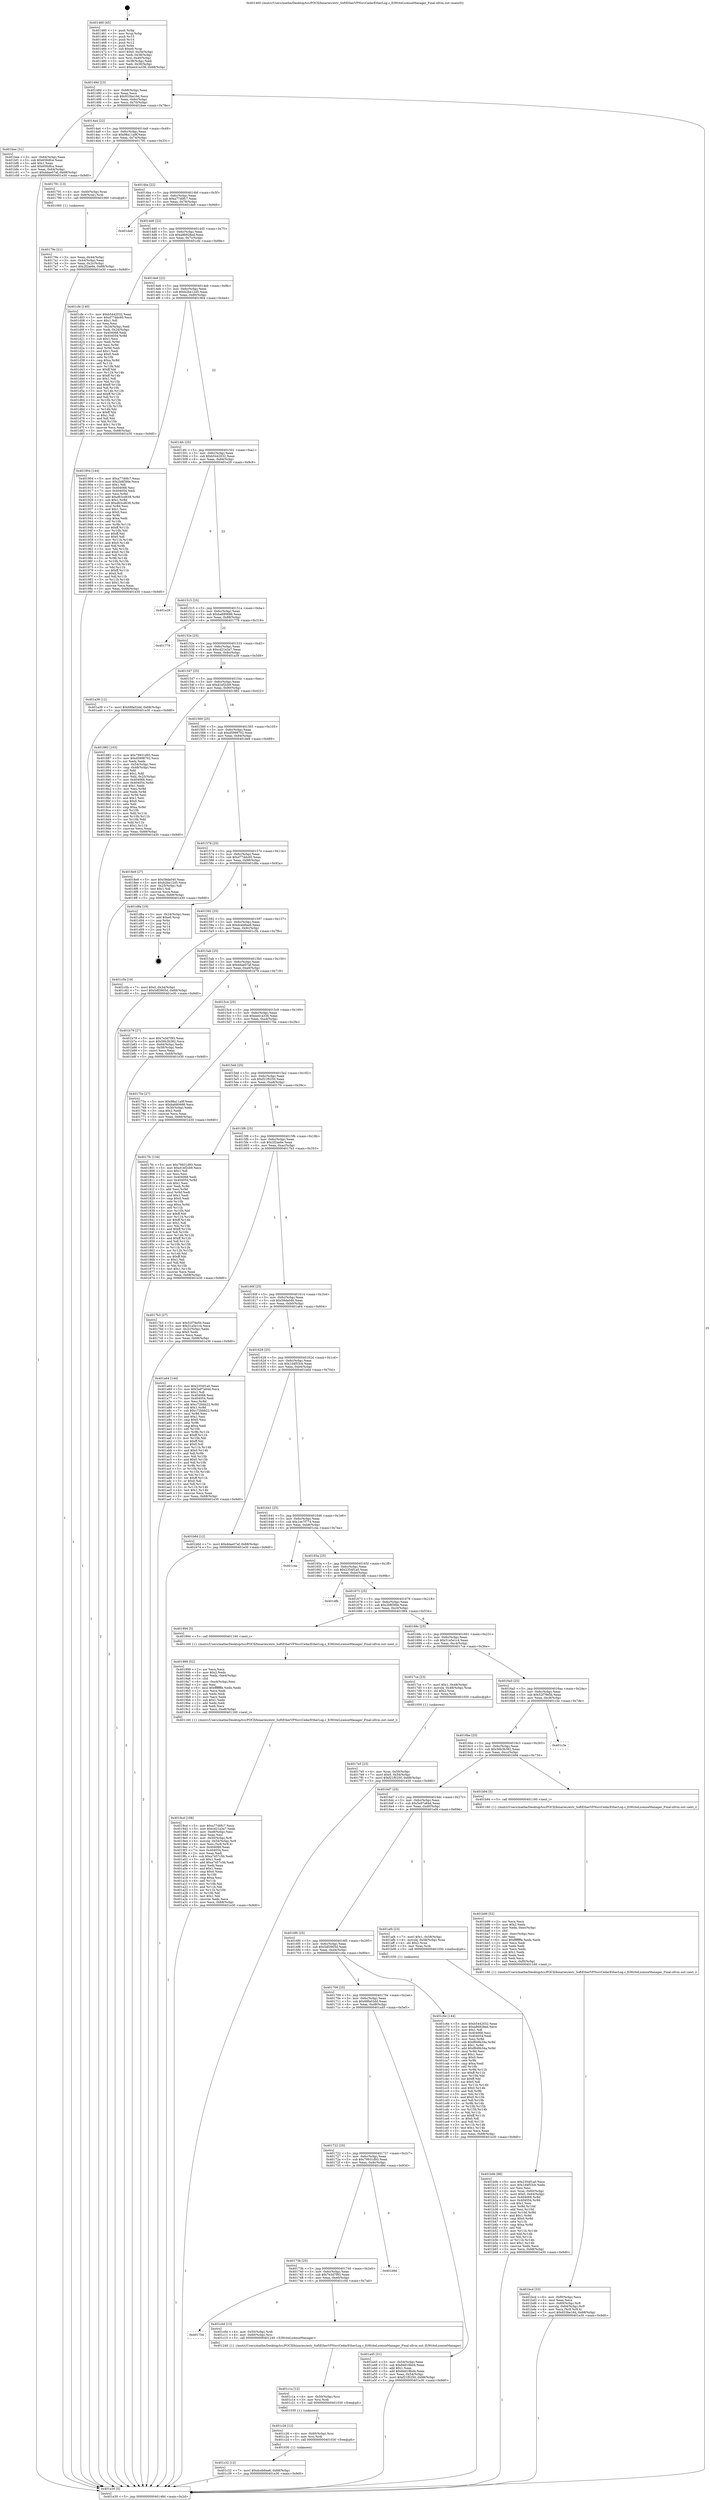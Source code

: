 digraph "0x401460" {
  label = "0x401460 (/mnt/c/Users/mathe/Desktop/tcc/POCII/binaries/extr_SoftEtherVPNsrcCedarEtherLog.c_EiWriteLicenseManager_Final-ollvm.out::main(0))"
  labelloc = "t"
  node[shape=record]

  Entry [label="",width=0.3,height=0.3,shape=circle,fillcolor=black,style=filled]
  "0x40148d" [label="{
     0x40148d [23]\l
     | [instrs]\l
     &nbsp;&nbsp;0x40148d \<+3\>: mov -0x68(%rbp),%eax\l
     &nbsp;&nbsp;0x401490 \<+2\>: mov %eax,%ecx\l
     &nbsp;&nbsp;0x401492 \<+6\>: sub $0x933be16d,%ecx\l
     &nbsp;&nbsp;0x401498 \<+3\>: mov %eax,-0x6c(%rbp)\l
     &nbsp;&nbsp;0x40149b \<+3\>: mov %ecx,-0x70(%rbp)\l
     &nbsp;&nbsp;0x40149e \<+6\>: je 0000000000401bee \<main+0x78e\>\l
  }"]
  "0x401bee" [label="{
     0x401bee [31]\l
     | [instrs]\l
     &nbsp;&nbsp;0x401bee \<+3\>: mov -0x64(%rbp),%eax\l
     &nbsp;&nbsp;0x401bf1 \<+5\>: sub $0x656dfce,%eax\l
     &nbsp;&nbsp;0x401bf6 \<+3\>: add $0x1,%eax\l
     &nbsp;&nbsp;0x401bf9 \<+5\>: add $0x656dfce,%eax\l
     &nbsp;&nbsp;0x401bfe \<+3\>: mov %eax,-0x64(%rbp)\l
     &nbsp;&nbsp;0x401c01 \<+7\>: movl $0xddae07af,-0x68(%rbp)\l
     &nbsp;&nbsp;0x401c08 \<+5\>: jmp 0000000000401e30 \<main+0x9d0\>\l
  }"]
  "0x4014a4" [label="{
     0x4014a4 [22]\l
     | [instrs]\l
     &nbsp;&nbsp;0x4014a4 \<+5\>: jmp 00000000004014a9 \<main+0x49\>\l
     &nbsp;&nbsp;0x4014a9 \<+3\>: mov -0x6c(%rbp),%eax\l
     &nbsp;&nbsp;0x4014ac \<+5\>: sub $0x98a11a9f,%eax\l
     &nbsp;&nbsp;0x4014b1 \<+3\>: mov %eax,-0x74(%rbp)\l
     &nbsp;&nbsp;0x4014b4 \<+6\>: je 0000000000401791 \<main+0x331\>\l
  }"]
  Exit [label="",width=0.3,height=0.3,shape=circle,fillcolor=black,style=filled,peripheries=2]
  "0x401791" [label="{
     0x401791 [13]\l
     | [instrs]\l
     &nbsp;&nbsp;0x401791 \<+4\>: mov -0x40(%rbp),%rax\l
     &nbsp;&nbsp;0x401795 \<+4\>: mov 0x8(%rax),%rdi\l
     &nbsp;&nbsp;0x401799 \<+5\>: call 0000000000401060 \<atoi@plt\>\l
     | [calls]\l
     &nbsp;&nbsp;0x401060 \{1\} (unknown)\l
  }"]
  "0x4014ba" [label="{
     0x4014ba [22]\l
     | [instrs]\l
     &nbsp;&nbsp;0x4014ba \<+5\>: jmp 00000000004014bf \<main+0x5f\>\l
     &nbsp;&nbsp;0x4014bf \<+3\>: mov -0x6c(%rbp),%eax\l
     &nbsp;&nbsp;0x4014c2 \<+5\>: sub $0xa77d0fc7,%eax\l
     &nbsp;&nbsp;0x4014c7 \<+3\>: mov %eax,-0x78(%rbp)\l
     &nbsp;&nbsp;0x4014ca \<+6\>: je 0000000000401da9 \<main+0x949\>\l
  }"]
  "0x401c32" [label="{
     0x401c32 [12]\l
     | [instrs]\l
     &nbsp;&nbsp;0x401c32 \<+7\>: movl $0xdceb6ea6,-0x68(%rbp)\l
     &nbsp;&nbsp;0x401c39 \<+5\>: jmp 0000000000401e30 \<main+0x9d0\>\l
  }"]
  "0x401da9" [label="{
     0x401da9\l
  }", style=dashed]
  "0x4014d0" [label="{
     0x4014d0 [22]\l
     | [instrs]\l
     &nbsp;&nbsp;0x4014d0 \<+5\>: jmp 00000000004014d5 \<main+0x75\>\l
     &nbsp;&nbsp;0x4014d5 \<+3\>: mov -0x6c(%rbp),%eax\l
     &nbsp;&nbsp;0x4014d8 \<+5\>: sub $0xa86928ed,%eax\l
     &nbsp;&nbsp;0x4014dd \<+3\>: mov %eax,-0x7c(%rbp)\l
     &nbsp;&nbsp;0x4014e0 \<+6\>: je 0000000000401cfe \<main+0x89e\>\l
  }"]
  "0x401c26" [label="{
     0x401c26 [12]\l
     | [instrs]\l
     &nbsp;&nbsp;0x401c26 \<+4\>: mov -0x60(%rbp),%rsi\l
     &nbsp;&nbsp;0x401c2a \<+3\>: mov %rsi,%rdi\l
     &nbsp;&nbsp;0x401c2d \<+5\>: call 0000000000401030 \<free@plt\>\l
     | [calls]\l
     &nbsp;&nbsp;0x401030 \{1\} (unknown)\l
  }"]
  "0x401cfe" [label="{
     0x401cfe [140]\l
     | [instrs]\l
     &nbsp;&nbsp;0x401cfe \<+5\>: mov $0xb5442032,%eax\l
     &nbsp;&nbsp;0x401d03 \<+5\>: mov $0xd77ddc60,%ecx\l
     &nbsp;&nbsp;0x401d08 \<+2\>: mov $0x1,%dl\l
     &nbsp;&nbsp;0x401d0a \<+2\>: xor %esi,%esi\l
     &nbsp;&nbsp;0x401d0c \<+3\>: mov -0x34(%rbp),%edi\l
     &nbsp;&nbsp;0x401d0f \<+3\>: mov %edi,-0x24(%rbp)\l
     &nbsp;&nbsp;0x401d12 \<+7\>: mov 0x404068,%edi\l
     &nbsp;&nbsp;0x401d19 \<+8\>: mov 0x404054,%r8d\l
     &nbsp;&nbsp;0x401d21 \<+3\>: sub $0x1,%esi\l
     &nbsp;&nbsp;0x401d24 \<+3\>: mov %edi,%r9d\l
     &nbsp;&nbsp;0x401d27 \<+3\>: add %esi,%r9d\l
     &nbsp;&nbsp;0x401d2a \<+4\>: imul %r9d,%edi\l
     &nbsp;&nbsp;0x401d2e \<+3\>: and $0x1,%edi\l
     &nbsp;&nbsp;0x401d31 \<+3\>: cmp $0x0,%edi\l
     &nbsp;&nbsp;0x401d34 \<+4\>: sete %r10b\l
     &nbsp;&nbsp;0x401d38 \<+4\>: cmp $0xa,%r8d\l
     &nbsp;&nbsp;0x401d3c \<+4\>: setl %r11b\l
     &nbsp;&nbsp;0x401d40 \<+3\>: mov %r10b,%bl\l
     &nbsp;&nbsp;0x401d43 \<+3\>: xor $0xff,%bl\l
     &nbsp;&nbsp;0x401d46 \<+3\>: mov %r11b,%r14b\l
     &nbsp;&nbsp;0x401d49 \<+4\>: xor $0xff,%r14b\l
     &nbsp;&nbsp;0x401d4d \<+3\>: xor $0x1,%dl\l
     &nbsp;&nbsp;0x401d50 \<+3\>: mov %bl,%r15b\l
     &nbsp;&nbsp;0x401d53 \<+4\>: and $0xff,%r15b\l
     &nbsp;&nbsp;0x401d57 \<+3\>: and %dl,%r10b\l
     &nbsp;&nbsp;0x401d5a \<+3\>: mov %r14b,%r12b\l
     &nbsp;&nbsp;0x401d5d \<+4\>: and $0xff,%r12b\l
     &nbsp;&nbsp;0x401d61 \<+3\>: and %dl,%r11b\l
     &nbsp;&nbsp;0x401d64 \<+3\>: or %r10b,%r15b\l
     &nbsp;&nbsp;0x401d67 \<+3\>: or %r11b,%r12b\l
     &nbsp;&nbsp;0x401d6a \<+3\>: xor %r12b,%r15b\l
     &nbsp;&nbsp;0x401d6d \<+3\>: or %r14b,%bl\l
     &nbsp;&nbsp;0x401d70 \<+3\>: xor $0xff,%bl\l
     &nbsp;&nbsp;0x401d73 \<+3\>: or $0x1,%dl\l
     &nbsp;&nbsp;0x401d76 \<+2\>: and %dl,%bl\l
     &nbsp;&nbsp;0x401d78 \<+3\>: or %bl,%r15b\l
     &nbsp;&nbsp;0x401d7b \<+4\>: test $0x1,%r15b\l
     &nbsp;&nbsp;0x401d7f \<+3\>: cmovne %ecx,%eax\l
     &nbsp;&nbsp;0x401d82 \<+3\>: mov %eax,-0x68(%rbp)\l
     &nbsp;&nbsp;0x401d85 \<+5\>: jmp 0000000000401e30 \<main+0x9d0\>\l
  }"]
  "0x4014e6" [label="{
     0x4014e6 [22]\l
     | [instrs]\l
     &nbsp;&nbsp;0x4014e6 \<+5\>: jmp 00000000004014eb \<main+0x8b\>\l
     &nbsp;&nbsp;0x4014eb \<+3\>: mov -0x6c(%rbp),%eax\l
     &nbsp;&nbsp;0x4014ee \<+5\>: sub $0xb2be12d5,%eax\l
     &nbsp;&nbsp;0x4014f3 \<+3\>: mov %eax,-0x80(%rbp)\l
     &nbsp;&nbsp;0x4014f6 \<+6\>: je 0000000000401904 \<main+0x4a4\>\l
  }"]
  "0x401c1a" [label="{
     0x401c1a [12]\l
     | [instrs]\l
     &nbsp;&nbsp;0x401c1a \<+4\>: mov -0x50(%rbp),%rsi\l
     &nbsp;&nbsp;0x401c1e \<+3\>: mov %rsi,%rdi\l
     &nbsp;&nbsp;0x401c21 \<+5\>: call 0000000000401030 \<free@plt\>\l
     | [calls]\l
     &nbsp;&nbsp;0x401030 \{1\} (unknown)\l
  }"]
  "0x401904" [label="{
     0x401904 [144]\l
     | [instrs]\l
     &nbsp;&nbsp;0x401904 \<+5\>: mov $0xa77d0fc7,%eax\l
     &nbsp;&nbsp;0x401909 \<+5\>: mov $0x2b8f3fde,%ecx\l
     &nbsp;&nbsp;0x40190e \<+2\>: mov $0x1,%dl\l
     &nbsp;&nbsp;0x401910 \<+7\>: mov 0x404068,%esi\l
     &nbsp;&nbsp;0x401917 \<+7\>: mov 0x404054,%edi\l
     &nbsp;&nbsp;0x40191e \<+3\>: mov %esi,%r8d\l
     &nbsp;&nbsp;0x401921 \<+7\>: add $0xd63cd638,%r8d\l
     &nbsp;&nbsp;0x401928 \<+4\>: sub $0x1,%r8d\l
     &nbsp;&nbsp;0x40192c \<+7\>: sub $0xd63cd638,%r8d\l
     &nbsp;&nbsp;0x401933 \<+4\>: imul %r8d,%esi\l
     &nbsp;&nbsp;0x401937 \<+3\>: and $0x1,%esi\l
     &nbsp;&nbsp;0x40193a \<+3\>: cmp $0x0,%esi\l
     &nbsp;&nbsp;0x40193d \<+4\>: sete %r9b\l
     &nbsp;&nbsp;0x401941 \<+3\>: cmp $0xa,%edi\l
     &nbsp;&nbsp;0x401944 \<+4\>: setl %r10b\l
     &nbsp;&nbsp;0x401948 \<+3\>: mov %r9b,%r11b\l
     &nbsp;&nbsp;0x40194b \<+4\>: xor $0xff,%r11b\l
     &nbsp;&nbsp;0x40194f \<+3\>: mov %r10b,%bl\l
     &nbsp;&nbsp;0x401952 \<+3\>: xor $0xff,%bl\l
     &nbsp;&nbsp;0x401955 \<+3\>: xor $0x0,%dl\l
     &nbsp;&nbsp;0x401958 \<+3\>: mov %r11b,%r14b\l
     &nbsp;&nbsp;0x40195b \<+4\>: and $0x0,%r14b\l
     &nbsp;&nbsp;0x40195f \<+3\>: and %dl,%r9b\l
     &nbsp;&nbsp;0x401962 \<+3\>: mov %bl,%r15b\l
     &nbsp;&nbsp;0x401965 \<+4\>: and $0x0,%r15b\l
     &nbsp;&nbsp;0x401969 \<+3\>: and %dl,%r10b\l
     &nbsp;&nbsp;0x40196c \<+3\>: or %r9b,%r14b\l
     &nbsp;&nbsp;0x40196f \<+3\>: or %r10b,%r15b\l
     &nbsp;&nbsp;0x401972 \<+3\>: xor %r15b,%r14b\l
     &nbsp;&nbsp;0x401975 \<+3\>: or %bl,%r11b\l
     &nbsp;&nbsp;0x401978 \<+4\>: xor $0xff,%r11b\l
     &nbsp;&nbsp;0x40197c \<+3\>: or $0x0,%dl\l
     &nbsp;&nbsp;0x40197f \<+3\>: and %dl,%r11b\l
     &nbsp;&nbsp;0x401982 \<+3\>: or %r11b,%r14b\l
     &nbsp;&nbsp;0x401985 \<+4\>: test $0x1,%r14b\l
     &nbsp;&nbsp;0x401989 \<+3\>: cmovne %ecx,%eax\l
     &nbsp;&nbsp;0x40198c \<+3\>: mov %eax,-0x68(%rbp)\l
     &nbsp;&nbsp;0x40198f \<+5\>: jmp 0000000000401e30 \<main+0x9d0\>\l
  }"]
  "0x4014fc" [label="{
     0x4014fc [25]\l
     | [instrs]\l
     &nbsp;&nbsp;0x4014fc \<+5\>: jmp 0000000000401501 \<main+0xa1\>\l
     &nbsp;&nbsp;0x401501 \<+3\>: mov -0x6c(%rbp),%eax\l
     &nbsp;&nbsp;0x401504 \<+5\>: sub $0xb5442032,%eax\l
     &nbsp;&nbsp;0x401509 \<+6\>: mov %eax,-0x84(%rbp)\l
     &nbsp;&nbsp;0x40150f \<+6\>: je 0000000000401e29 \<main+0x9c9\>\l
  }"]
  "0x401754" [label="{
     0x401754\l
  }", style=dashed]
  "0x401e29" [label="{
     0x401e29\l
  }", style=dashed]
  "0x401515" [label="{
     0x401515 [25]\l
     | [instrs]\l
     &nbsp;&nbsp;0x401515 \<+5\>: jmp 000000000040151a \<main+0xba\>\l
     &nbsp;&nbsp;0x40151a \<+3\>: mov -0x6c(%rbp),%eax\l
     &nbsp;&nbsp;0x40151d \<+5\>: sub $0xba680686,%eax\l
     &nbsp;&nbsp;0x401522 \<+6\>: mov %eax,-0x88(%rbp)\l
     &nbsp;&nbsp;0x401528 \<+6\>: je 0000000000401779 \<main+0x319\>\l
  }"]
  "0x401c0d" [label="{
     0x401c0d [13]\l
     | [instrs]\l
     &nbsp;&nbsp;0x401c0d \<+4\>: mov -0x50(%rbp),%rdi\l
     &nbsp;&nbsp;0x401c11 \<+4\>: mov -0x60(%rbp),%rsi\l
     &nbsp;&nbsp;0x401c15 \<+5\>: call 0000000000401240 \<EiWriteLicenseManager\>\l
     | [calls]\l
     &nbsp;&nbsp;0x401240 \{1\} (/mnt/c/Users/mathe/Desktop/tcc/POCII/binaries/extr_SoftEtherVPNsrcCedarEtherLog.c_EiWriteLicenseManager_Final-ollvm.out::EiWriteLicenseManager)\l
  }"]
  "0x401779" [label="{
     0x401779\l
  }", style=dashed]
  "0x40152e" [label="{
     0x40152e [25]\l
     | [instrs]\l
     &nbsp;&nbsp;0x40152e \<+5\>: jmp 0000000000401533 \<main+0xd3\>\l
     &nbsp;&nbsp;0x401533 \<+3\>: mov -0x6c(%rbp),%eax\l
     &nbsp;&nbsp;0x401536 \<+5\>: sub $0xcd21a3a7,%eax\l
     &nbsp;&nbsp;0x40153b \<+6\>: mov %eax,-0x8c(%rbp)\l
     &nbsp;&nbsp;0x401541 \<+6\>: je 0000000000401a39 \<main+0x5d9\>\l
  }"]
  "0x40173b" [label="{
     0x40173b [25]\l
     | [instrs]\l
     &nbsp;&nbsp;0x40173b \<+5\>: jmp 0000000000401740 \<main+0x2e0\>\l
     &nbsp;&nbsp;0x401740 \<+3\>: mov -0x6c(%rbp),%eax\l
     &nbsp;&nbsp;0x401743 \<+5\>: sub $0x7e3d7f93,%eax\l
     &nbsp;&nbsp;0x401748 \<+6\>: mov %eax,-0xe0(%rbp)\l
     &nbsp;&nbsp;0x40174e \<+6\>: je 0000000000401c0d \<main+0x7ad\>\l
  }"]
  "0x401a39" [label="{
     0x401a39 [12]\l
     | [instrs]\l
     &nbsp;&nbsp;0x401a39 \<+7\>: movl $0x68fa02dd,-0x68(%rbp)\l
     &nbsp;&nbsp;0x401a40 \<+5\>: jmp 0000000000401e30 \<main+0x9d0\>\l
  }"]
  "0x401547" [label="{
     0x401547 [25]\l
     | [instrs]\l
     &nbsp;&nbsp;0x401547 \<+5\>: jmp 000000000040154c \<main+0xec\>\l
     &nbsp;&nbsp;0x40154c \<+3\>: mov -0x6c(%rbp),%eax\l
     &nbsp;&nbsp;0x40154f \<+5\>: sub $0xd1ef2cb9,%eax\l
     &nbsp;&nbsp;0x401554 \<+6\>: mov %eax,-0x90(%rbp)\l
     &nbsp;&nbsp;0x40155a \<+6\>: je 0000000000401882 \<main+0x422\>\l
  }"]
  "0x401d9d" [label="{
     0x401d9d\l
  }", style=dashed]
  "0x401882" [label="{
     0x401882 [103]\l
     | [instrs]\l
     &nbsp;&nbsp;0x401882 \<+5\>: mov $0x79931d93,%eax\l
     &nbsp;&nbsp;0x401887 \<+5\>: mov $0xd5998702,%ecx\l
     &nbsp;&nbsp;0x40188c \<+2\>: xor %edx,%edx\l
     &nbsp;&nbsp;0x40188e \<+3\>: mov -0x54(%rbp),%esi\l
     &nbsp;&nbsp;0x401891 \<+3\>: cmp -0x48(%rbp),%esi\l
     &nbsp;&nbsp;0x401894 \<+4\>: setl %dil\l
     &nbsp;&nbsp;0x401898 \<+4\>: and $0x1,%dil\l
     &nbsp;&nbsp;0x40189c \<+4\>: mov %dil,-0x25(%rbp)\l
     &nbsp;&nbsp;0x4018a0 \<+7\>: mov 0x404068,%esi\l
     &nbsp;&nbsp;0x4018a7 \<+8\>: mov 0x404054,%r8d\l
     &nbsp;&nbsp;0x4018af \<+3\>: sub $0x1,%edx\l
     &nbsp;&nbsp;0x4018b2 \<+3\>: mov %esi,%r9d\l
     &nbsp;&nbsp;0x4018b5 \<+3\>: add %edx,%r9d\l
     &nbsp;&nbsp;0x4018b8 \<+4\>: imul %r9d,%esi\l
     &nbsp;&nbsp;0x4018bc \<+3\>: and $0x1,%esi\l
     &nbsp;&nbsp;0x4018bf \<+3\>: cmp $0x0,%esi\l
     &nbsp;&nbsp;0x4018c2 \<+4\>: sete %dil\l
     &nbsp;&nbsp;0x4018c6 \<+4\>: cmp $0xa,%r8d\l
     &nbsp;&nbsp;0x4018ca \<+4\>: setl %r10b\l
     &nbsp;&nbsp;0x4018ce \<+3\>: mov %dil,%r11b\l
     &nbsp;&nbsp;0x4018d1 \<+3\>: and %r10b,%r11b\l
     &nbsp;&nbsp;0x4018d4 \<+3\>: xor %r10b,%dil\l
     &nbsp;&nbsp;0x4018d7 \<+3\>: or %dil,%r11b\l
     &nbsp;&nbsp;0x4018da \<+4\>: test $0x1,%r11b\l
     &nbsp;&nbsp;0x4018de \<+3\>: cmovne %ecx,%eax\l
     &nbsp;&nbsp;0x4018e1 \<+3\>: mov %eax,-0x68(%rbp)\l
     &nbsp;&nbsp;0x4018e4 \<+5\>: jmp 0000000000401e30 \<main+0x9d0\>\l
  }"]
  "0x401560" [label="{
     0x401560 [25]\l
     | [instrs]\l
     &nbsp;&nbsp;0x401560 \<+5\>: jmp 0000000000401565 \<main+0x105\>\l
     &nbsp;&nbsp;0x401565 \<+3\>: mov -0x6c(%rbp),%eax\l
     &nbsp;&nbsp;0x401568 \<+5\>: sub $0xd5998702,%eax\l
     &nbsp;&nbsp;0x40156d \<+6\>: mov %eax,-0x94(%rbp)\l
     &nbsp;&nbsp;0x401573 \<+6\>: je 00000000004018e9 \<main+0x489\>\l
  }"]
  "0x401bcd" [label="{
     0x401bcd [33]\l
     | [instrs]\l
     &nbsp;&nbsp;0x401bcd \<+6\>: mov -0xf0(%rbp),%ecx\l
     &nbsp;&nbsp;0x401bd3 \<+3\>: imul %eax,%ecx\l
     &nbsp;&nbsp;0x401bd6 \<+4\>: mov -0x60(%rbp),%r8\l
     &nbsp;&nbsp;0x401bda \<+4\>: movslq -0x64(%rbp),%r9\l
     &nbsp;&nbsp;0x401bde \<+4\>: mov %ecx,(%r8,%r9,4)\l
     &nbsp;&nbsp;0x401be2 \<+7\>: movl $0x933be16d,-0x68(%rbp)\l
     &nbsp;&nbsp;0x401be9 \<+5\>: jmp 0000000000401e30 \<main+0x9d0\>\l
  }"]
  "0x4018e9" [label="{
     0x4018e9 [27]\l
     | [instrs]\l
     &nbsp;&nbsp;0x4018e9 \<+5\>: mov $0x58da040,%eax\l
     &nbsp;&nbsp;0x4018ee \<+5\>: mov $0xb2be12d5,%ecx\l
     &nbsp;&nbsp;0x4018f3 \<+3\>: mov -0x25(%rbp),%dl\l
     &nbsp;&nbsp;0x4018f6 \<+3\>: test $0x1,%dl\l
     &nbsp;&nbsp;0x4018f9 \<+3\>: cmovne %ecx,%eax\l
     &nbsp;&nbsp;0x4018fc \<+3\>: mov %eax,-0x68(%rbp)\l
     &nbsp;&nbsp;0x4018ff \<+5\>: jmp 0000000000401e30 \<main+0x9d0\>\l
  }"]
  "0x401579" [label="{
     0x401579 [25]\l
     | [instrs]\l
     &nbsp;&nbsp;0x401579 \<+5\>: jmp 000000000040157e \<main+0x11e\>\l
     &nbsp;&nbsp;0x40157e \<+3\>: mov -0x6c(%rbp),%eax\l
     &nbsp;&nbsp;0x401581 \<+5\>: sub $0xd77ddc60,%eax\l
     &nbsp;&nbsp;0x401586 \<+6\>: mov %eax,-0x98(%rbp)\l
     &nbsp;&nbsp;0x40158c \<+6\>: je 0000000000401d8a \<main+0x92a\>\l
  }"]
  "0x401b99" [label="{
     0x401b99 [52]\l
     | [instrs]\l
     &nbsp;&nbsp;0x401b99 \<+2\>: xor %ecx,%ecx\l
     &nbsp;&nbsp;0x401b9b \<+5\>: mov $0x2,%edx\l
     &nbsp;&nbsp;0x401ba0 \<+6\>: mov %edx,-0xec(%rbp)\l
     &nbsp;&nbsp;0x401ba6 \<+1\>: cltd\l
     &nbsp;&nbsp;0x401ba7 \<+6\>: mov -0xec(%rbp),%esi\l
     &nbsp;&nbsp;0x401bad \<+2\>: idiv %esi\l
     &nbsp;&nbsp;0x401baf \<+6\>: imul $0xfffffffe,%edx,%edx\l
     &nbsp;&nbsp;0x401bb5 \<+2\>: mov %ecx,%edi\l
     &nbsp;&nbsp;0x401bb7 \<+2\>: sub %edx,%edi\l
     &nbsp;&nbsp;0x401bb9 \<+2\>: mov %ecx,%edx\l
     &nbsp;&nbsp;0x401bbb \<+3\>: sub $0x1,%edx\l
     &nbsp;&nbsp;0x401bbe \<+2\>: add %edx,%edi\l
     &nbsp;&nbsp;0x401bc0 \<+2\>: sub %edi,%ecx\l
     &nbsp;&nbsp;0x401bc2 \<+6\>: mov %ecx,-0xf0(%rbp)\l
     &nbsp;&nbsp;0x401bc8 \<+5\>: call 0000000000401160 \<next_i\>\l
     | [calls]\l
     &nbsp;&nbsp;0x401160 \{1\} (/mnt/c/Users/mathe/Desktop/tcc/POCII/binaries/extr_SoftEtherVPNsrcCedarEtherLog.c_EiWriteLicenseManager_Final-ollvm.out::next_i)\l
  }"]
  "0x401d8a" [label="{
     0x401d8a [19]\l
     | [instrs]\l
     &nbsp;&nbsp;0x401d8a \<+3\>: mov -0x24(%rbp),%eax\l
     &nbsp;&nbsp;0x401d8d \<+7\>: add $0xe0,%rsp\l
     &nbsp;&nbsp;0x401d94 \<+1\>: pop %rbx\l
     &nbsp;&nbsp;0x401d95 \<+2\>: pop %r12\l
     &nbsp;&nbsp;0x401d97 \<+2\>: pop %r14\l
     &nbsp;&nbsp;0x401d99 \<+2\>: pop %r15\l
     &nbsp;&nbsp;0x401d9b \<+1\>: pop %rbp\l
     &nbsp;&nbsp;0x401d9c \<+1\>: ret\l
  }"]
  "0x401592" [label="{
     0x401592 [25]\l
     | [instrs]\l
     &nbsp;&nbsp;0x401592 \<+5\>: jmp 0000000000401597 \<main+0x137\>\l
     &nbsp;&nbsp;0x401597 \<+3\>: mov -0x6c(%rbp),%eax\l
     &nbsp;&nbsp;0x40159a \<+5\>: sub $0xdceb6ea6,%eax\l
     &nbsp;&nbsp;0x40159f \<+6\>: mov %eax,-0x9c(%rbp)\l
     &nbsp;&nbsp;0x4015a5 \<+6\>: je 0000000000401c5b \<main+0x7fb\>\l
  }"]
  "0x401b0b" [label="{
     0x401b0b [98]\l
     | [instrs]\l
     &nbsp;&nbsp;0x401b0b \<+5\>: mov $0x2354f1a0,%ecx\l
     &nbsp;&nbsp;0x401b10 \<+5\>: mov $0x1d4f53cb,%edx\l
     &nbsp;&nbsp;0x401b15 \<+2\>: xor %esi,%esi\l
     &nbsp;&nbsp;0x401b17 \<+4\>: mov %rax,-0x60(%rbp)\l
     &nbsp;&nbsp;0x401b1b \<+7\>: movl $0x0,-0x64(%rbp)\l
     &nbsp;&nbsp;0x401b22 \<+8\>: mov 0x404068,%r8d\l
     &nbsp;&nbsp;0x401b2a \<+8\>: mov 0x404054,%r9d\l
     &nbsp;&nbsp;0x401b32 \<+3\>: sub $0x1,%esi\l
     &nbsp;&nbsp;0x401b35 \<+3\>: mov %r8d,%r10d\l
     &nbsp;&nbsp;0x401b38 \<+3\>: add %esi,%r10d\l
     &nbsp;&nbsp;0x401b3b \<+4\>: imul %r10d,%r8d\l
     &nbsp;&nbsp;0x401b3f \<+4\>: and $0x1,%r8d\l
     &nbsp;&nbsp;0x401b43 \<+4\>: cmp $0x0,%r8d\l
     &nbsp;&nbsp;0x401b47 \<+4\>: sete %r11b\l
     &nbsp;&nbsp;0x401b4b \<+4\>: cmp $0xa,%r9d\l
     &nbsp;&nbsp;0x401b4f \<+3\>: setl %bl\l
     &nbsp;&nbsp;0x401b52 \<+3\>: mov %r11b,%r14b\l
     &nbsp;&nbsp;0x401b55 \<+3\>: and %bl,%r14b\l
     &nbsp;&nbsp;0x401b58 \<+3\>: xor %bl,%r11b\l
     &nbsp;&nbsp;0x401b5b \<+3\>: or %r11b,%r14b\l
     &nbsp;&nbsp;0x401b5e \<+4\>: test $0x1,%r14b\l
     &nbsp;&nbsp;0x401b62 \<+3\>: cmovne %edx,%ecx\l
     &nbsp;&nbsp;0x401b65 \<+3\>: mov %ecx,-0x68(%rbp)\l
     &nbsp;&nbsp;0x401b68 \<+5\>: jmp 0000000000401e30 \<main+0x9d0\>\l
  }"]
  "0x401c5b" [label="{
     0x401c5b [19]\l
     | [instrs]\l
     &nbsp;&nbsp;0x401c5b \<+7\>: movl $0x0,-0x34(%rbp)\l
     &nbsp;&nbsp;0x401c62 \<+7\>: movl $0x5df3905d,-0x68(%rbp)\l
     &nbsp;&nbsp;0x401c69 \<+5\>: jmp 0000000000401e30 \<main+0x9d0\>\l
  }"]
  "0x4015ab" [label="{
     0x4015ab [25]\l
     | [instrs]\l
     &nbsp;&nbsp;0x4015ab \<+5\>: jmp 00000000004015b0 \<main+0x150\>\l
     &nbsp;&nbsp;0x4015b0 \<+3\>: mov -0x6c(%rbp),%eax\l
     &nbsp;&nbsp;0x4015b3 \<+5\>: sub $0xddae07af,%eax\l
     &nbsp;&nbsp;0x4015b8 \<+6\>: mov %eax,-0xa0(%rbp)\l
     &nbsp;&nbsp;0x4015be \<+6\>: je 0000000000401b79 \<main+0x719\>\l
  }"]
  "0x401722" [label="{
     0x401722 [25]\l
     | [instrs]\l
     &nbsp;&nbsp;0x401722 \<+5\>: jmp 0000000000401727 \<main+0x2c7\>\l
     &nbsp;&nbsp;0x401727 \<+3\>: mov -0x6c(%rbp),%eax\l
     &nbsp;&nbsp;0x40172a \<+5\>: sub $0x79931d93,%eax\l
     &nbsp;&nbsp;0x40172f \<+6\>: mov %eax,-0xdc(%rbp)\l
     &nbsp;&nbsp;0x401735 \<+6\>: je 0000000000401d9d \<main+0x93d\>\l
  }"]
  "0x401b79" [label="{
     0x401b79 [27]\l
     | [instrs]\l
     &nbsp;&nbsp;0x401b79 \<+5\>: mov $0x7e3d7f93,%eax\l
     &nbsp;&nbsp;0x401b7e \<+5\>: mov $0x56b3b382,%ecx\l
     &nbsp;&nbsp;0x401b83 \<+3\>: mov -0x64(%rbp),%edx\l
     &nbsp;&nbsp;0x401b86 \<+3\>: cmp -0x58(%rbp),%edx\l
     &nbsp;&nbsp;0x401b89 \<+3\>: cmovl %ecx,%eax\l
     &nbsp;&nbsp;0x401b8c \<+3\>: mov %eax,-0x68(%rbp)\l
     &nbsp;&nbsp;0x401b8f \<+5\>: jmp 0000000000401e30 \<main+0x9d0\>\l
  }"]
  "0x4015c4" [label="{
     0x4015c4 [25]\l
     | [instrs]\l
     &nbsp;&nbsp;0x4015c4 \<+5\>: jmp 00000000004015c9 \<main+0x169\>\l
     &nbsp;&nbsp;0x4015c9 \<+3\>: mov -0x6c(%rbp),%eax\l
     &nbsp;&nbsp;0x4015cc \<+5\>: sub $0xee41a336,%eax\l
     &nbsp;&nbsp;0x4015d1 \<+6\>: mov %eax,-0xa4(%rbp)\l
     &nbsp;&nbsp;0x4015d7 \<+6\>: je 000000000040175e \<main+0x2fe\>\l
  }"]
  "0x401a45" [label="{
     0x401a45 [31]\l
     | [instrs]\l
     &nbsp;&nbsp;0x401a45 \<+3\>: mov -0x54(%rbp),%eax\l
     &nbsp;&nbsp;0x401a48 \<+5\>: sub $0x8dd18bd4,%eax\l
     &nbsp;&nbsp;0x401a4d \<+3\>: add $0x1,%eax\l
     &nbsp;&nbsp;0x401a50 \<+5\>: add $0x8dd18bd4,%eax\l
     &nbsp;&nbsp;0x401a55 \<+3\>: mov %eax,-0x54(%rbp)\l
     &nbsp;&nbsp;0x401a58 \<+7\>: movl $0xf21f0250,-0x68(%rbp)\l
     &nbsp;&nbsp;0x401a5f \<+5\>: jmp 0000000000401e30 \<main+0x9d0\>\l
  }"]
  "0x40175e" [label="{
     0x40175e [27]\l
     | [instrs]\l
     &nbsp;&nbsp;0x40175e \<+5\>: mov $0x98a11a9f,%eax\l
     &nbsp;&nbsp;0x401763 \<+5\>: mov $0xba680686,%ecx\l
     &nbsp;&nbsp;0x401768 \<+3\>: mov -0x30(%rbp),%edx\l
     &nbsp;&nbsp;0x40176b \<+3\>: cmp $0x2,%edx\l
     &nbsp;&nbsp;0x40176e \<+3\>: cmovne %ecx,%eax\l
     &nbsp;&nbsp;0x401771 \<+3\>: mov %eax,-0x68(%rbp)\l
     &nbsp;&nbsp;0x401774 \<+5\>: jmp 0000000000401e30 \<main+0x9d0\>\l
  }"]
  "0x4015dd" [label="{
     0x4015dd [25]\l
     | [instrs]\l
     &nbsp;&nbsp;0x4015dd \<+5\>: jmp 00000000004015e2 \<main+0x182\>\l
     &nbsp;&nbsp;0x4015e2 \<+3\>: mov -0x6c(%rbp),%eax\l
     &nbsp;&nbsp;0x4015e5 \<+5\>: sub $0xf21f0250,%eax\l
     &nbsp;&nbsp;0x4015ea \<+6\>: mov %eax,-0xa8(%rbp)\l
     &nbsp;&nbsp;0x4015f0 \<+6\>: je 00000000004017fc \<main+0x39c\>\l
  }"]
  "0x401e30" [label="{
     0x401e30 [5]\l
     | [instrs]\l
     &nbsp;&nbsp;0x401e30 \<+5\>: jmp 000000000040148d \<main+0x2d\>\l
  }"]
  "0x401460" [label="{
     0x401460 [45]\l
     | [instrs]\l
     &nbsp;&nbsp;0x401460 \<+1\>: push %rbp\l
     &nbsp;&nbsp;0x401461 \<+3\>: mov %rsp,%rbp\l
     &nbsp;&nbsp;0x401464 \<+2\>: push %r15\l
     &nbsp;&nbsp;0x401466 \<+2\>: push %r14\l
     &nbsp;&nbsp;0x401468 \<+2\>: push %r12\l
     &nbsp;&nbsp;0x40146a \<+1\>: push %rbx\l
     &nbsp;&nbsp;0x40146b \<+7\>: sub $0xe0,%rsp\l
     &nbsp;&nbsp;0x401472 \<+7\>: movl $0x0,-0x34(%rbp)\l
     &nbsp;&nbsp;0x401479 \<+3\>: mov %edi,-0x38(%rbp)\l
     &nbsp;&nbsp;0x40147c \<+4\>: mov %rsi,-0x40(%rbp)\l
     &nbsp;&nbsp;0x401480 \<+3\>: mov -0x38(%rbp),%edi\l
     &nbsp;&nbsp;0x401483 \<+3\>: mov %edi,-0x30(%rbp)\l
     &nbsp;&nbsp;0x401486 \<+7\>: movl $0xee41a336,-0x68(%rbp)\l
  }"]
  "0x40179e" [label="{
     0x40179e [21]\l
     | [instrs]\l
     &nbsp;&nbsp;0x40179e \<+3\>: mov %eax,-0x44(%rbp)\l
     &nbsp;&nbsp;0x4017a1 \<+3\>: mov -0x44(%rbp),%eax\l
     &nbsp;&nbsp;0x4017a4 \<+3\>: mov %eax,-0x2c(%rbp)\l
     &nbsp;&nbsp;0x4017a7 \<+7\>: movl $0x2f2ae6e,-0x68(%rbp)\l
     &nbsp;&nbsp;0x4017ae \<+5\>: jmp 0000000000401e30 \<main+0x9d0\>\l
  }"]
  "0x401709" [label="{
     0x401709 [25]\l
     | [instrs]\l
     &nbsp;&nbsp;0x401709 \<+5\>: jmp 000000000040170e \<main+0x2ae\>\l
     &nbsp;&nbsp;0x40170e \<+3\>: mov -0x6c(%rbp),%eax\l
     &nbsp;&nbsp;0x401711 \<+5\>: sub $0x68fa02dd,%eax\l
     &nbsp;&nbsp;0x401716 \<+6\>: mov %eax,-0xd8(%rbp)\l
     &nbsp;&nbsp;0x40171c \<+6\>: je 0000000000401a45 \<main+0x5e5\>\l
  }"]
  "0x4017fc" [label="{
     0x4017fc [134]\l
     | [instrs]\l
     &nbsp;&nbsp;0x4017fc \<+5\>: mov $0x79931d93,%eax\l
     &nbsp;&nbsp;0x401801 \<+5\>: mov $0xd1ef2cb9,%ecx\l
     &nbsp;&nbsp;0x401806 \<+2\>: mov $0x1,%dl\l
     &nbsp;&nbsp;0x401808 \<+2\>: xor %esi,%esi\l
     &nbsp;&nbsp;0x40180a \<+7\>: mov 0x404068,%edi\l
     &nbsp;&nbsp;0x401811 \<+8\>: mov 0x404054,%r8d\l
     &nbsp;&nbsp;0x401819 \<+3\>: sub $0x1,%esi\l
     &nbsp;&nbsp;0x40181c \<+3\>: mov %edi,%r9d\l
     &nbsp;&nbsp;0x40181f \<+3\>: add %esi,%r9d\l
     &nbsp;&nbsp;0x401822 \<+4\>: imul %r9d,%edi\l
     &nbsp;&nbsp;0x401826 \<+3\>: and $0x1,%edi\l
     &nbsp;&nbsp;0x401829 \<+3\>: cmp $0x0,%edi\l
     &nbsp;&nbsp;0x40182c \<+4\>: sete %r10b\l
     &nbsp;&nbsp;0x401830 \<+4\>: cmp $0xa,%r8d\l
     &nbsp;&nbsp;0x401834 \<+4\>: setl %r11b\l
     &nbsp;&nbsp;0x401838 \<+3\>: mov %r10b,%bl\l
     &nbsp;&nbsp;0x40183b \<+3\>: xor $0xff,%bl\l
     &nbsp;&nbsp;0x40183e \<+3\>: mov %r11b,%r14b\l
     &nbsp;&nbsp;0x401841 \<+4\>: xor $0xff,%r14b\l
     &nbsp;&nbsp;0x401845 \<+3\>: xor $0x1,%dl\l
     &nbsp;&nbsp;0x401848 \<+3\>: mov %bl,%r15b\l
     &nbsp;&nbsp;0x40184b \<+4\>: and $0xff,%r15b\l
     &nbsp;&nbsp;0x40184f \<+3\>: and %dl,%r10b\l
     &nbsp;&nbsp;0x401852 \<+3\>: mov %r14b,%r12b\l
     &nbsp;&nbsp;0x401855 \<+4\>: and $0xff,%r12b\l
     &nbsp;&nbsp;0x401859 \<+3\>: and %dl,%r11b\l
     &nbsp;&nbsp;0x40185c \<+3\>: or %r10b,%r15b\l
     &nbsp;&nbsp;0x40185f \<+3\>: or %r11b,%r12b\l
     &nbsp;&nbsp;0x401862 \<+3\>: xor %r12b,%r15b\l
     &nbsp;&nbsp;0x401865 \<+3\>: or %r14b,%bl\l
     &nbsp;&nbsp;0x401868 \<+3\>: xor $0xff,%bl\l
     &nbsp;&nbsp;0x40186b \<+3\>: or $0x1,%dl\l
     &nbsp;&nbsp;0x40186e \<+2\>: and %dl,%bl\l
     &nbsp;&nbsp;0x401870 \<+3\>: or %bl,%r15b\l
     &nbsp;&nbsp;0x401873 \<+4\>: test $0x1,%r15b\l
     &nbsp;&nbsp;0x401877 \<+3\>: cmovne %ecx,%eax\l
     &nbsp;&nbsp;0x40187a \<+3\>: mov %eax,-0x68(%rbp)\l
     &nbsp;&nbsp;0x40187d \<+5\>: jmp 0000000000401e30 \<main+0x9d0\>\l
  }"]
  "0x4015f6" [label="{
     0x4015f6 [25]\l
     | [instrs]\l
     &nbsp;&nbsp;0x4015f6 \<+5\>: jmp 00000000004015fb \<main+0x19b\>\l
     &nbsp;&nbsp;0x4015fb \<+3\>: mov -0x6c(%rbp),%eax\l
     &nbsp;&nbsp;0x4015fe \<+5\>: sub $0x2f2ae6e,%eax\l
     &nbsp;&nbsp;0x401603 \<+6\>: mov %eax,-0xac(%rbp)\l
     &nbsp;&nbsp;0x401609 \<+6\>: je 00000000004017b3 \<main+0x353\>\l
  }"]
  "0x401c6e" [label="{
     0x401c6e [144]\l
     | [instrs]\l
     &nbsp;&nbsp;0x401c6e \<+5\>: mov $0xb5442032,%eax\l
     &nbsp;&nbsp;0x401c73 \<+5\>: mov $0xa86928ed,%ecx\l
     &nbsp;&nbsp;0x401c78 \<+2\>: mov $0x1,%dl\l
     &nbsp;&nbsp;0x401c7a \<+7\>: mov 0x404068,%esi\l
     &nbsp;&nbsp;0x401c81 \<+7\>: mov 0x404054,%edi\l
     &nbsp;&nbsp;0x401c88 \<+3\>: mov %esi,%r8d\l
     &nbsp;&nbsp;0x401c8b \<+7\>: sub $0xf849b34a,%r8d\l
     &nbsp;&nbsp;0x401c92 \<+4\>: sub $0x1,%r8d\l
     &nbsp;&nbsp;0x401c96 \<+7\>: add $0xf849b34a,%r8d\l
     &nbsp;&nbsp;0x401c9d \<+4\>: imul %r8d,%esi\l
     &nbsp;&nbsp;0x401ca1 \<+3\>: and $0x1,%esi\l
     &nbsp;&nbsp;0x401ca4 \<+3\>: cmp $0x0,%esi\l
     &nbsp;&nbsp;0x401ca7 \<+4\>: sete %r9b\l
     &nbsp;&nbsp;0x401cab \<+3\>: cmp $0xa,%edi\l
     &nbsp;&nbsp;0x401cae \<+4\>: setl %r10b\l
     &nbsp;&nbsp;0x401cb2 \<+3\>: mov %r9b,%r11b\l
     &nbsp;&nbsp;0x401cb5 \<+4\>: xor $0xff,%r11b\l
     &nbsp;&nbsp;0x401cb9 \<+3\>: mov %r10b,%bl\l
     &nbsp;&nbsp;0x401cbc \<+3\>: xor $0xff,%bl\l
     &nbsp;&nbsp;0x401cbf \<+3\>: xor $0x0,%dl\l
     &nbsp;&nbsp;0x401cc2 \<+3\>: mov %r11b,%r14b\l
     &nbsp;&nbsp;0x401cc5 \<+4\>: and $0x0,%r14b\l
     &nbsp;&nbsp;0x401cc9 \<+3\>: and %dl,%r9b\l
     &nbsp;&nbsp;0x401ccc \<+3\>: mov %bl,%r15b\l
     &nbsp;&nbsp;0x401ccf \<+4\>: and $0x0,%r15b\l
     &nbsp;&nbsp;0x401cd3 \<+3\>: and %dl,%r10b\l
     &nbsp;&nbsp;0x401cd6 \<+3\>: or %r9b,%r14b\l
     &nbsp;&nbsp;0x401cd9 \<+3\>: or %r10b,%r15b\l
     &nbsp;&nbsp;0x401cdc \<+3\>: xor %r15b,%r14b\l
     &nbsp;&nbsp;0x401cdf \<+3\>: or %bl,%r11b\l
     &nbsp;&nbsp;0x401ce2 \<+4\>: xor $0xff,%r11b\l
     &nbsp;&nbsp;0x401ce6 \<+3\>: or $0x0,%dl\l
     &nbsp;&nbsp;0x401ce9 \<+3\>: and %dl,%r11b\l
     &nbsp;&nbsp;0x401cec \<+3\>: or %r11b,%r14b\l
     &nbsp;&nbsp;0x401cef \<+4\>: test $0x1,%r14b\l
     &nbsp;&nbsp;0x401cf3 \<+3\>: cmovne %ecx,%eax\l
     &nbsp;&nbsp;0x401cf6 \<+3\>: mov %eax,-0x68(%rbp)\l
     &nbsp;&nbsp;0x401cf9 \<+5\>: jmp 0000000000401e30 \<main+0x9d0\>\l
  }"]
  "0x4017b3" [label="{
     0x4017b3 [27]\l
     | [instrs]\l
     &nbsp;&nbsp;0x4017b3 \<+5\>: mov $0x52f79e5b,%eax\l
     &nbsp;&nbsp;0x4017b8 \<+5\>: mov $0x31a5e1c4,%ecx\l
     &nbsp;&nbsp;0x4017bd \<+3\>: mov -0x2c(%rbp),%edx\l
     &nbsp;&nbsp;0x4017c0 \<+3\>: cmp $0x0,%edx\l
     &nbsp;&nbsp;0x4017c3 \<+3\>: cmove %ecx,%eax\l
     &nbsp;&nbsp;0x4017c6 \<+3\>: mov %eax,-0x68(%rbp)\l
     &nbsp;&nbsp;0x4017c9 \<+5\>: jmp 0000000000401e30 \<main+0x9d0\>\l
  }"]
  "0x40160f" [label="{
     0x40160f [25]\l
     | [instrs]\l
     &nbsp;&nbsp;0x40160f \<+5\>: jmp 0000000000401614 \<main+0x1b4\>\l
     &nbsp;&nbsp;0x401614 \<+3\>: mov -0x6c(%rbp),%eax\l
     &nbsp;&nbsp;0x401617 \<+5\>: sub $0x58da040,%eax\l
     &nbsp;&nbsp;0x40161c \<+6\>: mov %eax,-0xb0(%rbp)\l
     &nbsp;&nbsp;0x401622 \<+6\>: je 0000000000401a64 \<main+0x604\>\l
  }"]
  "0x4016f0" [label="{
     0x4016f0 [25]\l
     | [instrs]\l
     &nbsp;&nbsp;0x4016f0 \<+5\>: jmp 00000000004016f5 \<main+0x295\>\l
     &nbsp;&nbsp;0x4016f5 \<+3\>: mov -0x6c(%rbp),%eax\l
     &nbsp;&nbsp;0x4016f8 \<+5\>: sub $0x5df3905d,%eax\l
     &nbsp;&nbsp;0x4016fd \<+6\>: mov %eax,-0xd4(%rbp)\l
     &nbsp;&nbsp;0x401703 \<+6\>: je 0000000000401c6e \<main+0x80e\>\l
  }"]
  "0x401a64" [label="{
     0x401a64 [144]\l
     | [instrs]\l
     &nbsp;&nbsp;0x401a64 \<+5\>: mov $0x2354f1a0,%eax\l
     &nbsp;&nbsp;0x401a69 \<+5\>: mov $0x5a97a64d,%ecx\l
     &nbsp;&nbsp;0x401a6e \<+2\>: mov $0x1,%dl\l
     &nbsp;&nbsp;0x401a70 \<+7\>: mov 0x404068,%esi\l
     &nbsp;&nbsp;0x401a77 \<+7\>: mov 0x404054,%edi\l
     &nbsp;&nbsp;0x401a7e \<+3\>: mov %esi,%r8d\l
     &nbsp;&nbsp;0x401a81 \<+7\>: add $0xc72bbb22,%r8d\l
     &nbsp;&nbsp;0x401a88 \<+4\>: sub $0x1,%r8d\l
     &nbsp;&nbsp;0x401a8c \<+7\>: sub $0xc72bbb22,%r8d\l
     &nbsp;&nbsp;0x401a93 \<+4\>: imul %r8d,%esi\l
     &nbsp;&nbsp;0x401a97 \<+3\>: and $0x1,%esi\l
     &nbsp;&nbsp;0x401a9a \<+3\>: cmp $0x0,%esi\l
     &nbsp;&nbsp;0x401a9d \<+4\>: sete %r9b\l
     &nbsp;&nbsp;0x401aa1 \<+3\>: cmp $0xa,%edi\l
     &nbsp;&nbsp;0x401aa4 \<+4\>: setl %r10b\l
     &nbsp;&nbsp;0x401aa8 \<+3\>: mov %r9b,%r11b\l
     &nbsp;&nbsp;0x401aab \<+4\>: xor $0xff,%r11b\l
     &nbsp;&nbsp;0x401aaf \<+3\>: mov %r10b,%bl\l
     &nbsp;&nbsp;0x401ab2 \<+3\>: xor $0xff,%bl\l
     &nbsp;&nbsp;0x401ab5 \<+3\>: xor $0x0,%dl\l
     &nbsp;&nbsp;0x401ab8 \<+3\>: mov %r11b,%r14b\l
     &nbsp;&nbsp;0x401abb \<+4\>: and $0x0,%r14b\l
     &nbsp;&nbsp;0x401abf \<+3\>: and %dl,%r9b\l
     &nbsp;&nbsp;0x401ac2 \<+3\>: mov %bl,%r15b\l
     &nbsp;&nbsp;0x401ac5 \<+4\>: and $0x0,%r15b\l
     &nbsp;&nbsp;0x401ac9 \<+3\>: and %dl,%r10b\l
     &nbsp;&nbsp;0x401acc \<+3\>: or %r9b,%r14b\l
     &nbsp;&nbsp;0x401acf \<+3\>: or %r10b,%r15b\l
     &nbsp;&nbsp;0x401ad2 \<+3\>: xor %r15b,%r14b\l
     &nbsp;&nbsp;0x401ad5 \<+3\>: or %bl,%r11b\l
     &nbsp;&nbsp;0x401ad8 \<+4\>: xor $0xff,%r11b\l
     &nbsp;&nbsp;0x401adc \<+3\>: or $0x0,%dl\l
     &nbsp;&nbsp;0x401adf \<+3\>: and %dl,%r11b\l
     &nbsp;&nbsp;0x401ae2 \<+3\>: or %r11b,%r14b\l
     &nbsp;&nbsp;0x401ae5 \<+4\>: test $0x1,%r14b\l
     &nbsp;&nbsp;0x401ae9 \<+3\>: cmovne %ecx,%eax\l
     &nbsp;&nbsp;0x401aec \<+3\>: mov %eax,-0x68(%rbp)\l
     &nbsp;&nbsp;0x401aef \<+5\>: jmp 0000000000401e30 \<main+0x9d0\>\l
  }"]
  "0x401628" [label="{
     0x401628 [25]\l
     | [instrs]\l
     &nbsp;&nbsp;0x401628 \<+5\>: jmp 000000000040162d \<main+0x1cd\>\l
     &nbsp;&nbsp;0x40162d \<+3\>: mov -0x6c(%rbp),%eax\l
     &nbsp;&nbsp;0x401630 \<+5\>: sub $0x1d4f53cb,%eax\l
     &nbsp;&nbsp;0x401635 \<+6\>: mov %eax,-0xb4(%rbp)\l
     &nbsp;&nbsp;0x40163b \<+6\>: je 0000000000401b6d \<main+0x70d\>\l
  }"]
  "0x401af4" [label="{
     0x401af4 [23]\l
     | [instrs]\l
     &nbsp;&nbsp;0x401af4 \<+7\>: movl $0x1,-0x58(%rbp)\l
     &nbsp;&nbsp;0x401afb \<+4\>: movslq -0x58(%rbp),%rax\l
     &nbsp;&nbsp;0x401aff \<+4\>: shl $0x2,%rax\l
     &nbsp;&nbsp;0x401b03 \<+3\>: mov %rax,%rdi\l
     &nbsp;&nbsp;0x401b06 \<+5\>: call 0000000000401050 \<malloc@plt\>\l
     | [calls]\l
     &nbsp;&nbsp;0x401050 \{1\} (unknown)\l
  }"]
  "0x401b6d" [label="{
     0x401b6d [12]\l
     | [instrs]\l
     &nbsp;&nbsp;0x401b6d \<+7\>: movl $0xddae07af,-0x68(%rbp)\l
     &nbsp;&nbsp;0x401b74 \<+5\>: jmp 0000000000401e30 \<main+0x9d0\>\l
  }"]
  "0x401641" [label="{
     0x401641 [25]\l
     | [instrs]\l
     &nbsp;&nbsp;0x401641 \<+5\>: jmp 0000000000401646 \<main+0x1e6\>\l
     &nbsp;&nbsp;0x401646 \<+3\>: mov -0x6c(%rbp),%eax\l
     &nbsp;&nbsp;0x401649 \<+5\>: sub $0x1ee7f774,%eax\l
     &nbsp;&nbsp;0x40164e \<+6\>: mov %eax,-0xb8(%rbp)\l
     &nbsp;&nbsp;0x401654 \<+6\>: je 0000000000401c4a \<main+0x7ea\>\l
  }"]
  "0x4016d7" [label="{
     0x4016d7 [25]\l
     | [instrs]\l
     &nbsp;&nbsp;0x4016d7 \<+5\>: jmp 00000000004016dc \<main+0x27c\>\l
     &nbsp;&nbsp;0x4016dc \<+3\>: mov -0x6c(%rbp),%eax\l
     &nbsp;&nbsp;0x4016df \<+5\>: sub $0x5a97a64d,%eax\l
     &nbsp;&nbsp;0x4016e4 \<+6\>: mov %eax,-0xd0(%rbp)\l
     &nbsp;&nbsp;0x4016ea \<+6\>: je 0000000000401af4 \<main+0x694\>\l
  }"]
  "0x401c4a" [label="{
     0x401c4a\l
  }", style=dashed]
  "0x40165a" [label="{
     0x40165a [25]\l
     | [instrs]\l
     &nbsp;&nbsp;0x40165a \<+5\>: jmp 000000000040165f \<main+0x1ff\>\l
     &nbsp;&nbsp;0x40165f \<+3\>: mov -0x6c(%rbp),%eax\l
     &nbsp;&nbsp;0x401662 \<+5\>: sub $0x2354f1a0,%eax\l
     &nbsp;&nbsp;0x401667 \<+6\>: mov %eax,-0xbc(%rbp)\l
     &nbsp;&nbsp;0x40166d \<+6\>: je 0000000000401dfb \<main+0x99b\>\l
  }"]
  "0x401b94" [label="{
     0x401b94 [5]\l
     | [instrs]\l
     &nbsp;&nbsp;0x401b94 \<+5\>: call 0000000000401160 \<next_i\>\l
     | [calls]\l
     &nbsp;&nbsp;0x401160 \{1\} (/mnt/c/Users/mathe/Desktop/tcc/POCII/binaries/extr_SoftEtherVPNsrcCedarEtherLog.c_EiWriteLicenseManager_Final-ollvm.out::next_i)\l
  }"]
  "0x401dfb" [label="{
     0x401dfb\l
  }", style=dashed]
  "0x401673" [label="{
     0x401673 [25]\l
     | [instrs]\l
     &nbsp;&nbsp;0x401673 \<+5\>: jmp 0000000000401678 \<main+0x218\>\l
     &nbsp;&nbsp;0x401678 \<+3\>: mov -0x6c(%rbp),%eax\l
     &nbsp;&nbsp;0x40167b \<+5\>: sub $0x2b8f3fde,%eax\l
     &nbsp;&nbsp;0x401680 \<+6\>: mov %eax,-0xc0(%rbp)\l
     &nbsp;&nbsp;0x401686 \<+6\>: je 0000000000401994 \<main+0x534\>\l
  }"]
  "0x4016be" [label="{
     0x4016be [25]\l
     | [instrs]\l
     &nbsp;&nbsp;0x4016be \<+5\>: jmp 00000000004016c3 \<main+0x263\>\l
     &nbsp;&nbsp;0x4016c3 \<+3\>: mov -0x6c(%rbp),%eax\l
     &nbsp;&nbsp;0x4016c6 \<+5\>: sub $0x56b3b382,%eax\l
     &nbsp;&nbsp;0x4016cb \<+6\>: mov %eax,-0xcc(%rbp)\l
     &nbsp;&nbsp;0x4016d1 \<+6\>: je 0000000000401b94 \<main+0x734\>\l
  }"]
  "0x401994" [label="{
     0x401994 [5]\l
     | [instrs]\l
     &nbsp;&nbsp;0x401994 \<+5\>: call 0000000000401160 \<next_i\>\l
     | [calls]\l
     &nbsp;&nbsp;0x401160 \{1\} (/mnt/c/Users/mathe/Desktop/tcc/POCII/binaries/extr_SoftEtherVPNsrcCedarEtherLog.c_EiWriteLicenseManager_Final-ollvm.out::next_i)\l
  }"]
  "0x40168c" [label="{
     0x40168c [25]\l
     | [instrs]\l
     &nbsp;&nbsp;0x40168c \<+5\>: jmp 0000000000401691 \<main+0x231\>\l
     &nbsp;&nbsp;0x401691 \<+3\>: mov -0x6c(%rbp),%eax\l
     &nbsp;&nbsp;0x401694 \<+5\>: sub $0x31a5e1c4,%eax\l
     &nbsp;&nbsp;0x401699 \<+6\>: mov %eax,-0xc4(%rbp)\l
     &nbsp;&nbsp;0x40169f \<+6\>: je 00000000004017ce \<main+0x36e\>\l
  }"]
  "0x401c3e" [label="{
     0x401c3e\l
  }", style=dashed]
  "0x4017ce" [label="{
     0x4017ce [23]\l
     | [instrs]\l
     &nbsp;&nbsp;0x4017ce \<+7\>: movl $0x1,-0x48(%rbp)\l
     &nbsp;&nbsp;0x4017d5 \<+4\>: movslq -0x48(%rbp),%rax\l
     &nbsp;&nbsp;0x4017d9 \<+4\>: shl $0x2,%rax\l
     &nbsp;&nbsp;0x4017dd \<+3\>: mov %rax,%rdi\l
     &nbsp;&nbsp;0x4017e0 \<+5\>: call 0000000000401050 \<malloc@plt\>\l
     | [calls]\l
     &nbsp;&nbsp;0x401050 \{1\} (unknown)\l
  }"]
  "0x4016a5" [label="{
     0x4016a5 [25]\l
     | [instrs]\l
     &nbsp;&nbsp;0x4016a5 \<+5\>: jmp 00000000004016aa \<main+0x24a\>\l
     &nbsp;&nbsp;0x4016aa \<+3\>: mov -0x6c(%rbp),%eax\l
     &nbsp;&nbsp;0x4016ad \<+5\>: sub $0x52f79e5b,%eax\l
     &nbsp;&nbsp;0x4016b2 \<+6\>: mov %eax,-0xc8(%rbp)\l
     &nbsp;&nbsp;0x4016b8 \<+6\>: je 0000000000401c3e \<main+0x7de\>\l
  }"]
  "0x4017e5" [label="{
     0x4017e5 [23]\l
     | [instrs]\l
     &nbsp;&nbsp;0x4017e5 \<+4\>: mov %rax,-0x50(%rbp)\l
     &nbsp;&nbsp;0x4017e9 \<+7\>: movl $0x0,-0x54(%rbp)\l
     &nbsp;&nbsp;0x4017f0 \<+7\>: movl $0xf21f0250,-0x68(%rbp)\l
     &nbsp;&nbsp;0x4017f7 \<+5\>: jmp 0000000000401e30 \<main+0x9d0\>\l
  }"]
  "0x401999" [label="{
     0x401999 [52]\l
     | [instrs]\l
     &nbsp;&nbsp;0x401999 \<+2\>: xor %ecx,%ecx\l
     &nbsp;&nbsp;0x40199b \<+5\>: mov $0x2,%edx\l
     &nbsp;&nbsp;0x4019a0 \<+6\>: mov %edx,-0xe4(%rbp)\l
     &nbsp;&nbsp;0x4019a6 \<+1\>: cltd\l
     &nbsp;&nbsp;0x4019a7 \<+6\>: mov -0xe4(%rbp),%esi\l
     &nbsp;&nbsp;0x4019ad \<+2\>: idiv %esi\l
     &nbsp;&nbsp;0x4019af \<+6\>: imul $0xfffffffe,%edx,%edx\l
     &nbsp;&nbsp;0x4019b5 \<+2\>: mov %ecx,%edi\l
     &nbsp;&nbsp;0x4019b7 \<+2\>: sub %edx,%edi\l
     &nbsp;&nbsp;0x4019b9 \<+2\>: mov %ecx,%edx\l
     &nbsp;&nbsp;0x4019bb \<+3\>: sub $0x1,%edx\l
     &nbsp;&nbsp;0x4019be \<+2\>: add %edx,%edi\l
     &nbsp;&nbsp;0x4019c0 \<+2\>: sub %edi,%ecx\l
     &nbsp;&nbsp;0x4019c2 \<+6\>: mov %ecx,-0xe8(%rbp)\l
     &nbsp;&nbsp;0x4019c8 \<+5\>: call 0000000000401160 \<next_i\>\l
     | [calls]\l
     &nbsp;&nbsp;0x401160 \{1\} (/mnt/c/Users/mathe/Desktop/tcc/POCII/binaries/extr_SoftEtherVPNsrcCedarEtherLog.c_EiWriteLicenseManager_Final-ollvm.out::next_i)\l
  }"]
  "0x4019cd" [label="{
     0x4019cd [108]\l
     | [instrs]\l
     &nbsp;&nbsp;0x4019cd \<+5\>: mov $0xa77d0fc7,%ecx\l
     &nbsp;&nbsp;0x4019d2 \<+5\>: mov $0xcd21a3a7,%edx\l
     &nbsp;&nbsp;0x4019d7 \<+6\>: mov -0xe8(%rbp),%esi\l
     &nbsp;&nbsp;0x4019dd \<+3\>: imul %eax,%esi\l
     &nbsp;&nbsp;0x4019e0 \<+4\>: mov -0x50(%rbp),%r8\l
     &nbsp;&nbsp;0x4019e4 \<+4\>: movslq -0x54(%rbp),%r9\l
     &nbsp;&nbsp;0x4019e8 \<+4\>: mov %esi,(%r8,%r9,4)\l
     &nbsp;&nbsp;0x4019ec \<+7\>: mov 0x404068,%eax\l
     &nbsp;&nbsp;0x4019f3 \<+7\>: mov 0x404054,%esi\l
     &nbsp;&nbsp;0x4019fa \<+2\>: mov %eax,%edi\l
     &nbsp;&nbsp;0x4019fc \<+6\>: sub $0xa7457c5b,%edi\l
     &nbsp;&nbsp;0x401a02 \<+3\>: sub $0x1,%edi\l
     &nbsp;&nbsp;0x401a05 \<+6\>: add $0xa7457c5b,%edi\l
     &nbsp;&nbsp;0x401a0b \<+3\>: imul %edi,%eax\l
     &nbsp;&nbsp;0x401a0e \<+3\>: and $0x1,%eax\l
     &nbsp;&nbsp;0x401a11 \<+3\>: cmp $0x0,%eax\l
     &nbsp;&nbsp;0x401a14 \<+4\>: sete %r10b\l
     &nbsp;&nbsp;0x401a18 \<+3\>: cmp $0xa,%esi\l
     &nbsp;&nbsp;0x401a1b \<+4\>: setl %r11b\l
     &nbsp;&nbsp;0x401a1f \<+3\>: mov %r10b,%bl\l
     &nbsp;&nbsp;0x401a22 \<+3\>: and %r11b,%bl\l
     &nbsp;&nbsp;0x401a25 \<+3\>: xor %r11b,%r10b\l
     &nbsp;&nbsp;0x401a28 \<+3\>: or %r10b,%bl\l
     &nbsp;&nbsp;0x401a2b \<+3\>: test $0x1,%bl\l
     &nbsp;&nbsp;0x401a2e \<+3\>: cmovne %edx,%ecx\l
     &nbsp;&nbsp;0x401a31 \<+3\>: mov %ecx,-0x68(%rbp)\l
     &nbsp;&nbsp;0x401a34 \<+5\>: jmp 0000000000401e30 \<main+0x9d0\>\l
  }"]
  Entry -> "0x401460" [label=" 1"]
  "0x40148d" -> "0x401bee" [label=" 1"]
  "0x40148d" -> "0x4014a4" [label=" 25"]
  "0x401d8a" -> Exit [label=" 1"]
  "0x4014a4" -> "0x401791" [label=" 1"]
  "0x4014a4" -> "0x4014ba" [label=" 24"]
  "0x401cfe" -> "0x401e30" [label=" 1"]
  "0x4014ba" -> "0x401da9" [label=" 0"]
  "0x4014ba" -> "0x4014d0" [label=" 24"]
  "0x401c6e" -> "0x401e30" [label=" 1"]
  "0x4014d0" -> "0x401cfe" [label=" 1"]
  "0x4014d0" -> "0x4014e6" [label=" 23"]
  "0x401c5b" -> "0x401e30" [label=" 1"]
  "0x4014e6" -> "0x401904" [label=" 1"]
  "0x4014e6" -> "0x4014fc" [label=" 22"]
  "0x401c32" -> "0x401e30" [label=" 1"]
  "0x4014fc" -> "0x401e29" [label=" 0"]
  "0x4014fc" -> "0x401515" [label=" 22"]
  "0x401c26" -> "0x401c32" [label=" 1"]
  "0x401515" -> "0x401779" [label=" 0"]
  "0x401515" -> "0x40152e" [label=" 22"]
  "0x401c1a" -> "0x401c26" [label=" 1"]
  "0x40152e" -> "0x401a39" [label=" 1"]
  "0x40152e" -> "0x401547" [label=" 21"]
  "0x40173b" -> "0x401754" [label=" 0"]
  "0x401547" -> "0x401882" [label=" 2"]
  "0x401547" -> "0x401560" [label=" 19"]
  "0x40173b" -> "0x401c0d" [label=" 1"]
  "0x401560" -> "0x4018e9" [label=" 2"]
  "0x401560" -> "0x401579" [label=" 17"]
  "0x401722" -> "0x40173b" [label=" 1"]
  "0x401579" -> "0x401d8a" [label=" 1"]
  "0x401579" -> "0x401592" [label=" 16"]
  "0x401722" -> "0x401d9d" [label=" 0"]
  "0x401592" -> "0x401c5b" [label=" 1"]
  "0x401592" -> "0x4015ab" [label=" 15"]
  "0x401c0d" -> "0x401c1a" [label=" 1"]
  "0x4015ab" -> "0x401b79" [label=" 2"]
  "0x4015ab" -> "0x4015c4" [label=" 13"]
  "0x401bee" -> "0x401e30" [label=" 1"]
  "0x4015c4" -> "0x40175e" [label=" 1"]
  "0x4015c4" -> "0x4015dd" [label=" 12"]
  "0x40175e" -> "0x401e30" [label=" 1"]
  "0x401460" -> "0x40148d" [label=" 1"]
  "0x401e30" -> "0x40148d" [label=" 25"]
  "0x401791" -> "0x40179e" [label=" 1"]
  "0x40179e" -> "0x401e30" [label=" 1"]
  "0x401bcd" -> "0x401e30" [label=" 1"]
  "0x4015dd" -> "0x4017fc" [label=" 2"]
  "0x4015dd" -> "0x4015f6" [label=" 10"]
  "0x401b94" -> "0x401b99" [label=" 1"]
  "0x4015f6" -> "0x4017b3" [label=" 1"]
  "0x4015f6" -> "0x40160f" [label=" 9"]
  "0x4017b3" -> "0x401e30" [label=" 1"]
  "0x401b79" -> "0x401e30" [label=" 2"]
  "0x40160f" -> "0x401a64" [label=" 1"]
  "0x40160f" -> "0x401628" [label=" 8"]
  "0x401b0b" -> "0x401e30" [label=" 1"]
  "0x401628" -> "0x401b6d" [label=" 1"]
  "0x401628" -> "0x401641" [label=" 7"]
  "0x401af4" -> "0x401b0b" [label=" 1"]
  "0x401641" -> "0x401c4a" [label=" 0"]
  "0x401641" -> "0x40165a" [label=" 7"]
  "0x401a45" -> "0x401e30" [label=" 1"]
  "0x40165a" -> "0x401dfb" [label=" 0"]
  "0x40165a" -> "0x401673" [label=" 7"]
  "0x401709" -> "0x401722" [label=" 1"]
  "0x401673" -> "0x401994" [label=" 1"]
  "0x401673" -> "0x40168c" [label=" 6"]
  "0x401b99" -> "0x401bcd" [label=" 1"]
  "0x40168c" -> "0x4017ce" [label=" 1"]
  "0x40168c" -> "0x4016a5" [label=" 5"]
  "0x4017ce" -> "0x4017e5" [label=" 1"]
  "0x4017e5" -> "0x401e30" [label=" 1"]
  "0x4017fc" -> "0x401e30" [label=" 2"]
  "0x401882" -> "0x401e30" [label=" 2"]
  "0x4018e9" -> "0x401e30" [label=" 2"]
  "0x401904" -> "0x401e30" [label=" 1"]
  "0x401994" -> "0x401999" [label=" 1"]
  "0x401999" -> "0x4019cd" [label=" 1"]
  "0x4019cd" -> "0x401e30" [label=" 1"]
  "0x401a39" -> "0x401e30" [label=" 1"]
  "0x4016f0" -> "0x401709" [label=" 2"]
  "0x4016a5" -> "0x401c3e" [label=" 0"]
  "0x4016a5" -> "0x4016be" [label=" 5"]
  "0x401709" -> "0x401a45" [label=" 1"]
  "0x4016be" -> "0x401b94" [label=" 1"]
  "0x4016be" -> "0x4016d7" [label=" 4"]
  "0x401a64" -> "0x401e30" [label=" 1"]
  "0x4016d7" -> "0x401af4" [label=" 1"]
  "0x4016d7" -> "0x4016f0" [label=" 3"]
  "0x401b6d" -> "0x401e30" [label=" 1"]
  "0x4016f0" -> "0x401c6e" [label=" 1"]
}
